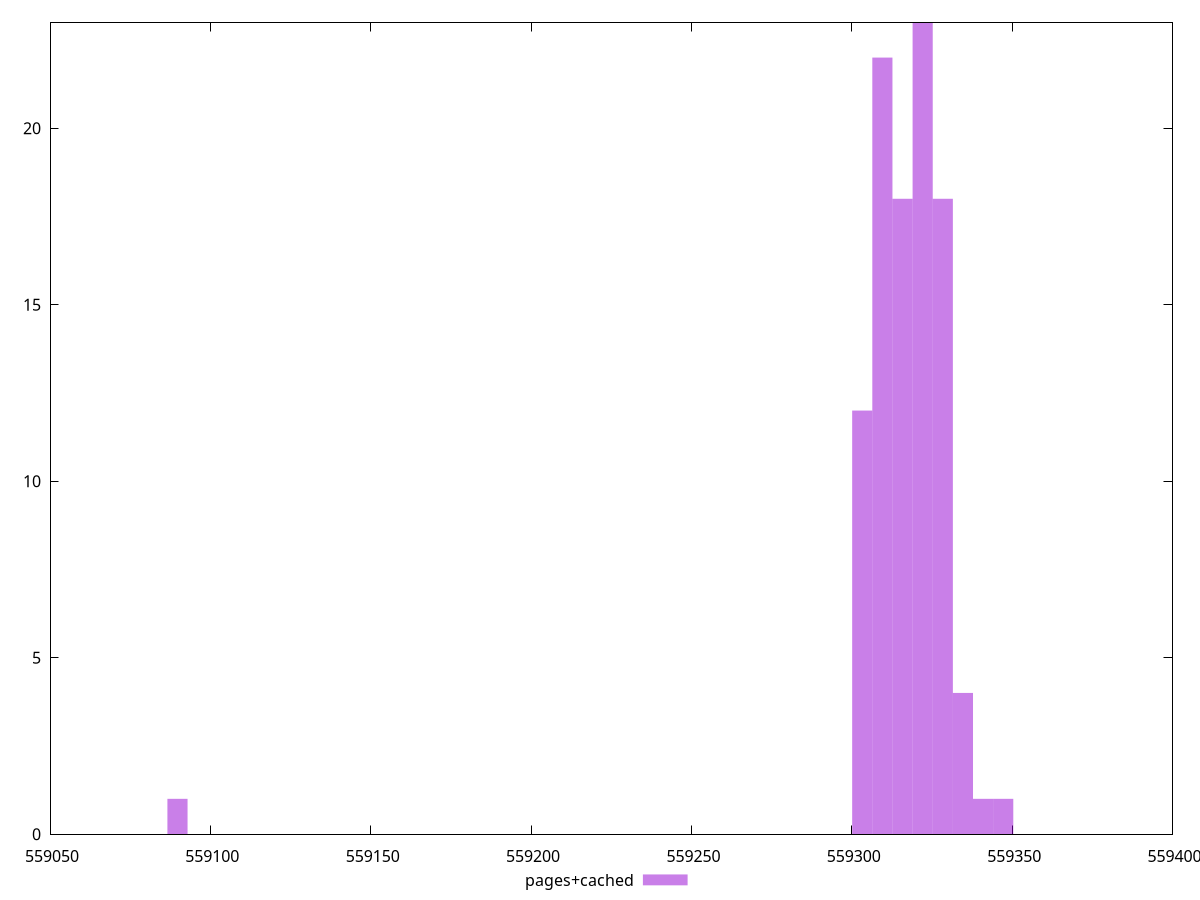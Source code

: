 $_pagesCached <<EOF
559089.7485784357 1
559328.3779372656 18
559309.5387773579 22
559315.8184973272 18
559322.0982172963 23
559334.6576572347 4
559303.2590573888 12
559340.937377204 1
559347.2170971732 1
EOF
set key outside below
set terminal pngcairo
set output "report_00006_2020-11-02T20-21-41.718Z/uses-long-cache-ttl/pages+cached//raw_hist.png"
set yrange [0:23]
set boxwidth 6.279719969206632
set style fill transparent solid 0.5 noborder
plot $_pagesCached title "pages+cached" with boxes ,
